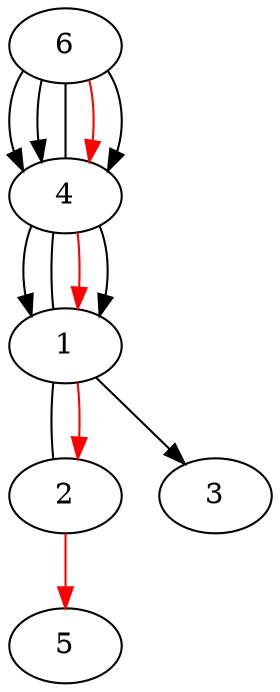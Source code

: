 // digraph {
// 0;
// 1;
// 2;
// 3;
// 4;
// 5;
// 6;
// 7;
// 0 -> 1 -> 5[ color="red"];
// 0 -> 2;
// 0 -> 3;
// 0 -> 4;
// 1 -> 5;
// 2 -> 6;
// 6 -> 5;
// 6 -> 7;
// 6 -> 4;
// }

digraph {
6;
6 -> 4;
6 -> 4 -> 1;
6 -> 4 -> 1 -> 2 [dir=none]; 
6 -> 4 -> 1 -> 2 -> 5 [color="red"];
6 -> 4 -> 1 -> 3;
}